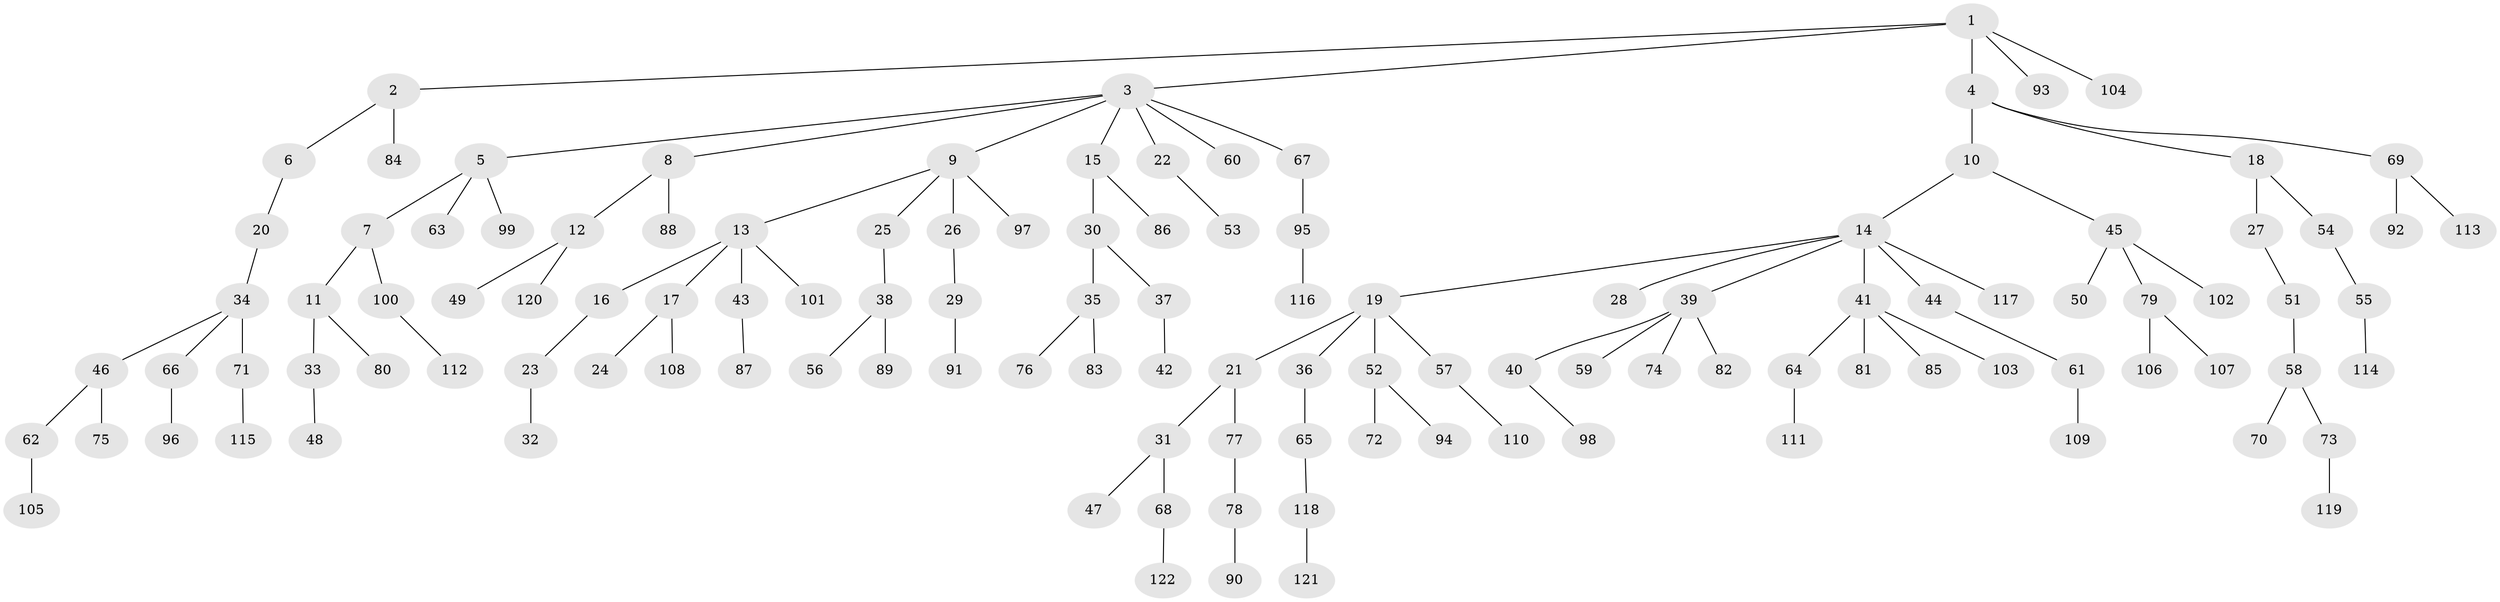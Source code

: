 // Generated by graph-tools (version 1.1) at 2025/36/03/09/25 02:36:29]
// undirected, 122 vertices, 121 edges
graph export_dot {
graph [start="1"]
  node [color=gray90,style=filled];
  1;
  2;
  3;
  4;
  5;
  6;
  7;
  8;
  9;
  10;
  11;
  12;
  13;
  14;
  15;
  16;
  17;
  18;
  19;
  20;
  21;
  22;
  23;
  24;
  25;
  26;
  27;
  28;
  29;
  30;
  31;
  32;
  33;
  34;
  35;
  36;
  37;
  38;
  39;
  40;
  41;
  42;
  43;
  44;
  45;
  46;
  47;
  48;
  49;
  50;
  51;
  52;
  53;
  54;
  55;
  56;
  57;
  58;
  59;
  60;
  61;
  62;
  63;
  64;
  65;
  66;
  67;
  68;
  69;
  70;
  71;
  72;
  73;
  74;
  75;
  76;
  77;
  78;
  79;
  80;
  81;
  82;
  83;
  84;
  85;
  86;
  87;
  88;
  89;
  90;
  91;
  92;
  93;
  94;
  95;
  96;
  97;
  98;
  99;
  100;
  101;
  102;
  103;
  104;
  105;
  106;
  107;
  108;
  109;
  110;
  111;
  112;
  113;
  114;
  115;
  116;
  117;
  118;
  119;
  120;
  121;
  122;
  1 -- 2;
  1 -- 3;
  1 -- 4;
  1 -- 93;
  1 -- 104;
  2 -- 6;
  2 -- 84;
  3 -- 5;
  3 -- 8;
  3 -- 9;
  3 -- 15;
  3 -- 22;
  3 -- 60;
  3 -- 67;
  4 -- 10;
  4 -- 18;
  4 -- 69;
  5 -- 7;
  5 -- 63;
  5 -- 99;
  6 -- 20;
  7 -- 11;
  7 -- 100;
  8 -- 12;
  8 -- 88;
  9 -- 13;
  9 -- 25;
  9 -- 26;
  9 -- 97;
  10 -- 14;
  10 -- 45;
  11 -- 33;
  11 -- 80;
  12 -- 49;
  12 -- 120;
  13 -- 16;
  13 -- 17;
  13 -- 43;
  13 -- 101;
  14 -- 19;
  14 -- 28;
  14 -- 39;
  14 -- 41;
  14 -- 44;
  14 -- 117;
  15 -- 30;
  15 -- 86;
  16 -- 23;
  17 -- 24;
  17 -- 108;
  18 -- 27;
  18 -- 54;
  19 -- 21;
  19 -- 36;
  19 -- 52;
  19 -- 57;
  20 -- 34;
  21 -- 31;
  21 -- 77;
  22 -- 53;
  23 -- 32;
  25 -- 38;
  26 -- 29;
  27 -- 51;
  29 -- 91;
  30 -- 35;
  30 -- 37;
  31 -- 47;
  31 -- 68;
  33 -- 48;
  34 -- 46;
  34 -- 66;
  34 -- 71;
  35 -- 76;
  35 -- 83;
  36 -- 65;
  37 -- 42;
  38 -- 56;
  38 -- 89;
  39 -- 40;
  39 -- 59;
  39 -- 74;
  39 -- 82;
  40 -- 98;
  41 -- 64;
  41 -- 81;
  41 -- 85;
  41 -- 103;
  43 -- 87;
  44 -- 61;
  45 -- 50;
  45 -- 79;
  45 -- 102;
  46 -- 62;
  46 -- 75;
  51 -- 58;
  52 -- 72;
  52 -- 94;
  54 -- 55;
  55 -- 114;
  57 -- 110;
  58 -- 70;
  58 -- 73;
  61 -- 109;
  62 -- 105;
  64 -- 111;
  65 -- 118;
  66 -- 96;
  67 -- 95;
  68 -- 122;
  69 -- 92;
  69 -- 113;
  71 -- 115;
  73 -- 119;
  77 -- 78;
  78 -- 90;
  79 -- 106;
  79 -- 107;
  95 -- 116;
  100 -- 112;
  118 -- 121;
}
